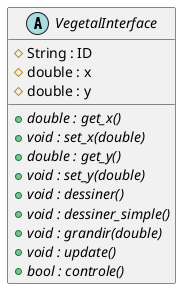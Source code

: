 @startuml

abstract Class VegetalInterface {
   # String : ID
   # double : x
   # double : y

   + {abstract} double : get_x()
   + {abstract} void : set_x(double)
   + {abstract} double : get_y()
   + {abstract} void : set_y(double)
   + {abstract} void : dessiner()
   + {abstract} void : dessiner_simple()
   + {abstract} void : grandir(double)
   + {abstract} void : update()
   + {abstract} bool : controle()
}



@enduml
